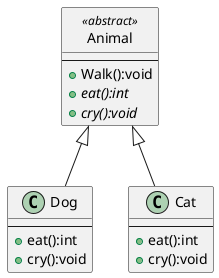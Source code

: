@startuml 図3-5_抽象化

    class Animal <<abstract>> {
        ---
+ Walk():void
+ {abstract} eat():int
+ {abstract} cry():void
}
class Dog {
---
+ eat():int
+ cry():void
}
class Cat {
---
+ eat():int
+ cry():void
}
Animal <|-down- Dog
Animal <|-down- Cat

hide Animal circle
@enduml